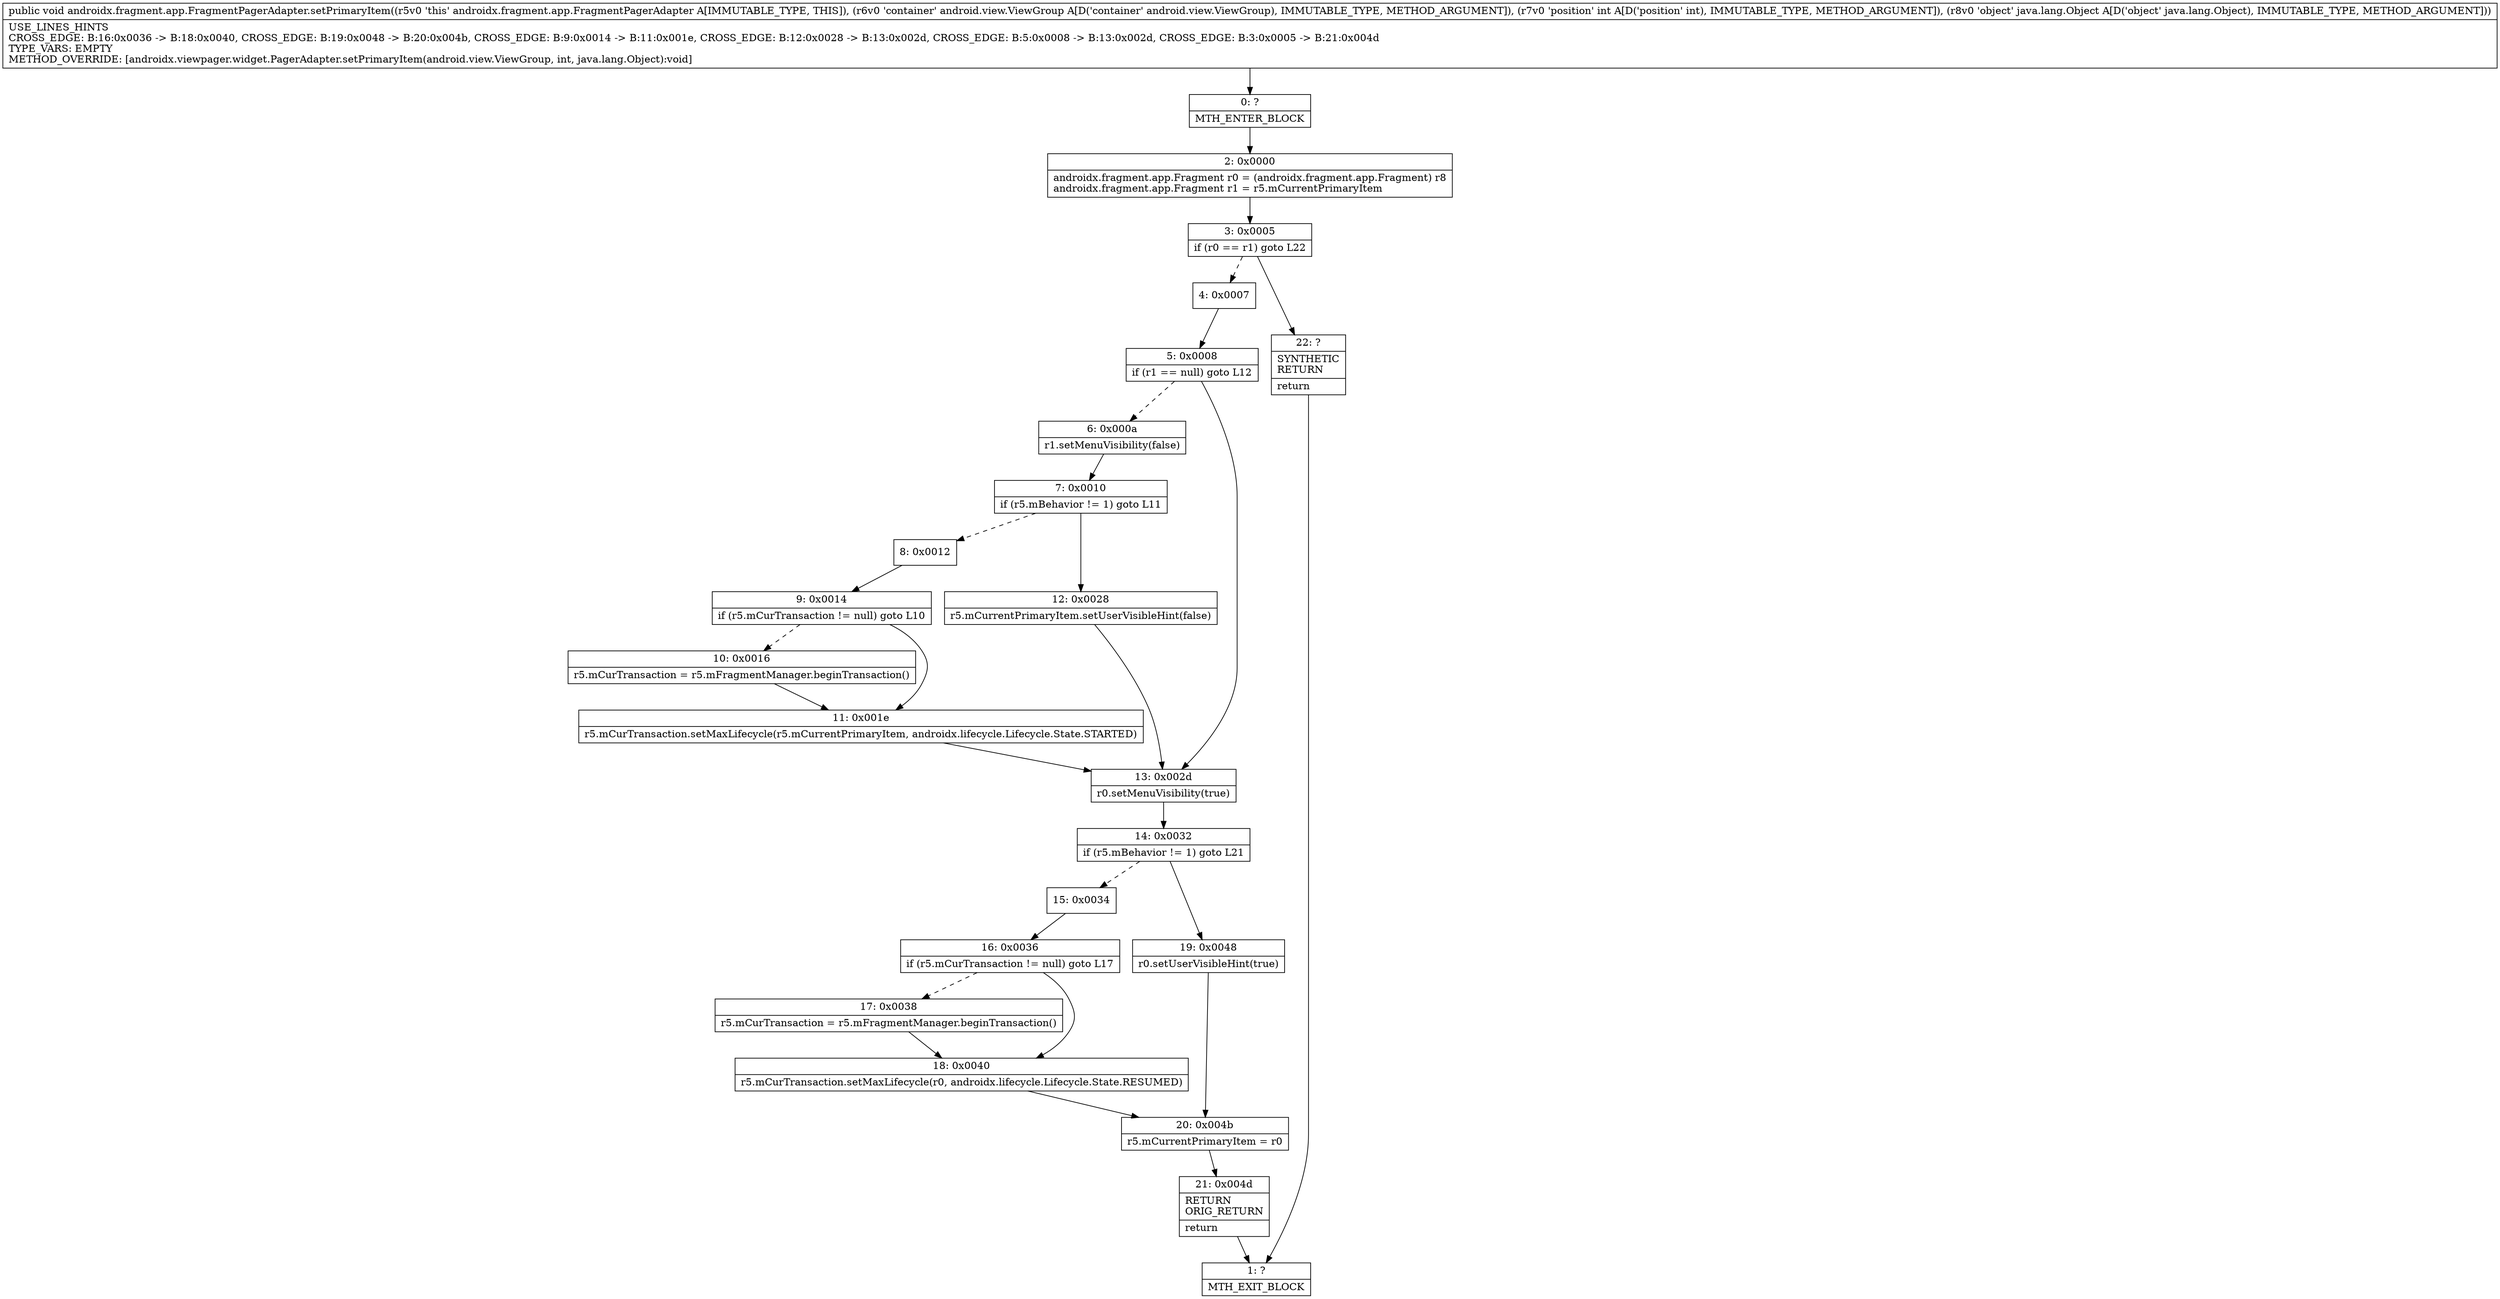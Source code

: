 digraph "CFG forandroidx.fragment.app.FragmentPagerAdapter.setPrimaryItem(Landroid\/view\/ViewGroup;ILjava\/lang\/Object;)V" {
Node_0 [shape=record,label="{0\:\ ?|MTH_ENTER_BLOCK\l}"];
Node_2 [shape=record,label="{2\:\ 0x0000|androidx.fragment.app.Fragment r0 = (androidx.fragment.app.Fragment) r8\landroidx.fragment.app.Fragment r1 = r5.mCurrentPrimaryItem\l}"];
Node_3 [shape=record,label="{3\:\ 0x0005|if (r0 == r1) goto L22\l}"];
Node_4 [shape=record,label="{4\:\ 0x0007}"];
Node_5 [shape=record,label="{5\:\ 0x0008|if (r1 == null) goto L12\l}"];
Node_6 [shape=record,label="{6\:\ 0x000a|r1.setMenuVisibility(false)\l}"];
Node_7 [shape=record,label="{7\:\ 0x0010|if (r5.mBehavior != 1) goto L11\l}"];
Node_8 [shape=record,label="{8\:\ 0x0012}"];
Node_9 [shape=record,label="{9\:\ 0x0014|if (r5.mCurTransaction != null) goto L10\l}"];
Node_10 [shape=record,label="{10\:\ 0x0016|r5.mCurTransaction = r5.mFragmentManager.beginTransaction()\l}"];
Node_11 [shape=record,label="{11\:\ 0x001e|r5.mCurTransaction.setMaxLifecycle(r5.mCurrentPrimaryItem, androidx.lifecycle.Lifecycle.State.STARTED)\l}"];
Node_12 [shape=record,label="{12\:\ 0x0028|r5.mCurrentPrimaryItem.setUserVisibleHint(false)\l}"];
Node_13 [shape=record,label="{13\:\ 0x002d|r0.setMenuVisibility(true)\l}"];
Node_14 [shape=record,label="{14\:\ 0x0032|if (r5.mBehavior != 1) goto L21\l}"];
Node_15 [shape=record,label="{15\:\ 0x0034}"];
Node_16 [shape=record,label="{16\:\ 0x0036|if (r5.mCurTransaction != null) goto L17\l}"];
Node_17 [shape=record,label="{17\:\ 0x0038|r5.mCurTransaction = r5.mFragmentManager.beginTransaction()\l}"];
Node_18 [shape=record,label="{18\:\ 0x0040|r5.mCurTransaction.setMaxLifecycle(r0, androidx.lifecycle.Lifecycle.State.RESUMED)\l}"];
Node_20 [shape=record,label="{20\:\ 0x004b|r5.mCurrentPrimaryItem = r0\l}"];
Node_21 [shape=record,label="{21\:\ 0x004d|RETURN\lORIG_RETURN\l|return\l}"];
Node_1 [shape=record,label="{1\:\ ?|MTH_EXIT_BLOCK\l}"];
Node_19 [shape=record,label="{19\:\ 0x0048|r0.setUserVisibleHint(true)\l}"];
Node_22 [shape=record,label="{22\:\ ?|SYNTHETIC\lRETURN\l|return\l}"];
MethodNode[shape=record,label="{public void androidx.fragment.app.FragmentPagerAdapter.setPrimaryItem((r5v0 'this' androidx.fragment.app.FragmentPagerAdapter A[IMMUTABLE_TYPE, THIS]), (r6v0 'container' android.view.ViewGroup A[D('container' android.view.ViewGroup), IMMUTABLE_TYPE, METHOD_ARGUMENT]), (r7v0 'position' int A[D('position' int), IMMUTABLE_TYPE, METHOD_ARGUMENT]), (r8v0 'object' java.lang.Object A[D('object' java.lang.Object), IMMUTABLE_TYPE, METHOD_ARGUMENT]))  | USE_LINES_HINTS\lCROSS_EDGE: B:16:0x0036 \-\> B:18:0x0040, CROSS_EDGE: B:19:0x0048 \-\> B:20:0x004b, CROSS_EDGE: B:9:0x0014 \-\> B:11:0x001e, CROSS_EDGE: B:12:0x0028 \-\> B:13:0x002d, CROSS_EDGE: B:5:0x0008 \-\> B:13:0x002d, CROSS_EDGE: B:3:0x0005 \-\> B:21:0x004d\lTYPE_VARS: EMPTY\lMETHOD_OVERRIDE: [androidx.viewpager.widget.PagerAdapter.setPrimaryItem(android.view.ViewGroup, int, java.lang.Object):void]\l}"];
MethodNode -> Node_0;Node_0 -> Node_2;
Node_2 -> Node_3;
Node_3 -> Node_4[style=dashed];
Node_3 -> Node_22;
Node_4 -> Node_5;
Node_5 -> Node_6[style=dashed];
Node_5 -> Node_13;
Node_6 -> Node_7;
Node_7 -> Node_8[style=dashed];
Node_7 -> Node_12;
Node_8 -> Node_9;
Node_9 -> Node_10[style=dashed];
Node_9 -> Node_11;
Node_10 -> Node_11;
Node_11 -> Node_13;
Node_12 -> Node_13;
Node_13 -> Node_14;
Node_14 -> Node_15[style=dashed];
Node_14 -> Node_19;
Node_15 -> Node_16;
Node_16 -> Node_17[style=dashed];
Node_16 -> Node_18;
Node_17 -> Node_18;
Node_18 -> Node_20;
Node_20 -> Node_21;
Node_21 -> Node_1;
Node_19 -> Node_20;
Node_22 -> Node_1;
}

